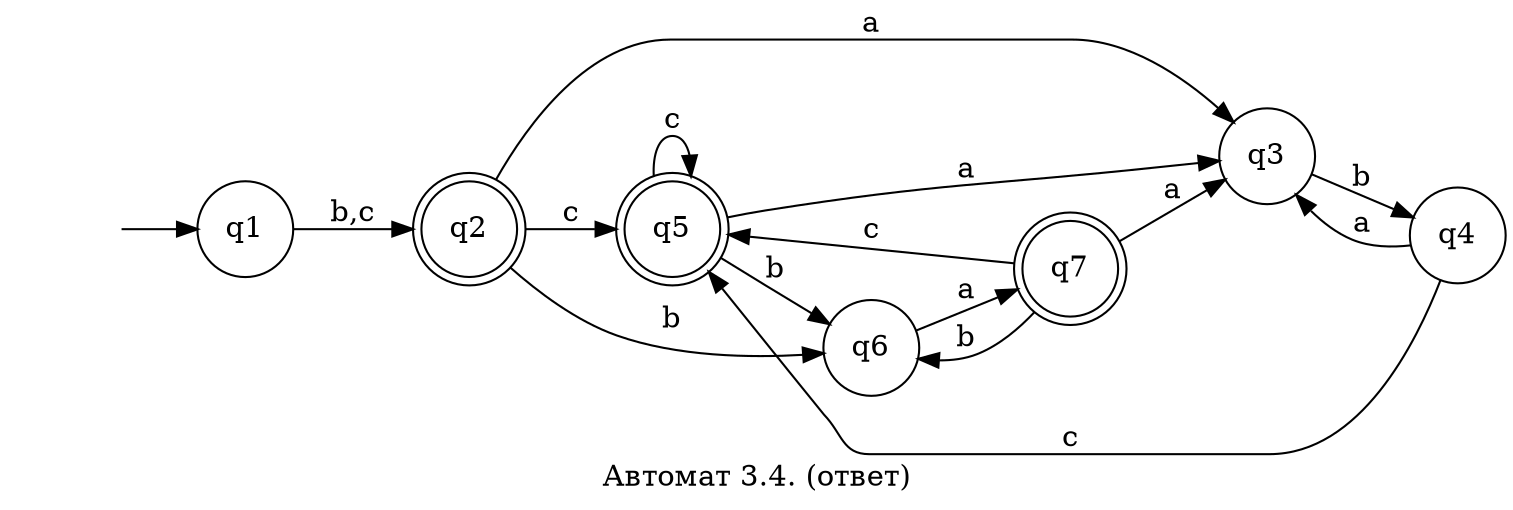 digraph {
    rankdir = LR;
    label = "Автомат 3.4. (ответ)";
    "" [shape = none];
    node [shape = circle];
    "q2" [shape="doublecircle" ];
    "q5" [shape="doublecircle" ];
    "q7" [shape="doublecircle" ];
    ""->q1;
    q1->q2[label="b,c"]
    q2->q5[label="c"]
    q2->q3[label="a"]
    q2->q6[label="b"]
    q3->q4[label="b"]
    q4->q3[label="a"]
    q4->q5[label="c"]
    q5->q5[label="c"]
    q5->q6[label="b"]
    q5->q3[label="a"]
    q6->q7[label="a"]
    q7->q6[label="b"]
    q7->q3[label="a"]
    q7->q5[label="c"]
}